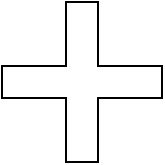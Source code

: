 <mxfile version="22.1.3" type="github">
  <diagram name="第 1 页" id="U_Byt9Fttc8FIKKql6ed">
    <mxGraphModel dx="1434" dy="758" grid="1" gridSize="10" guides="1" tooltips="1" connect="1" arrows="1" fold="1" page="1" pageScale="1" pageWidth="827" pageHeight="1169" math="0" shadow="0">
      <root>
        <mxCell id="0" />
        <mxCell id="1" parent="0" />
        <mxCell id="DTpqGnGjiEsk5Hpo4HMR-1" value="" style="shape=cross;whiteSpace=wrap;html=1;" vertex="1" parent="1">
          <mxGeometry x="280" y="100" width="80" height="80" as="geometry" />
        </mxCell>
      </root>
    </mxGraphModel>
  </diagram>
</mxfile>
